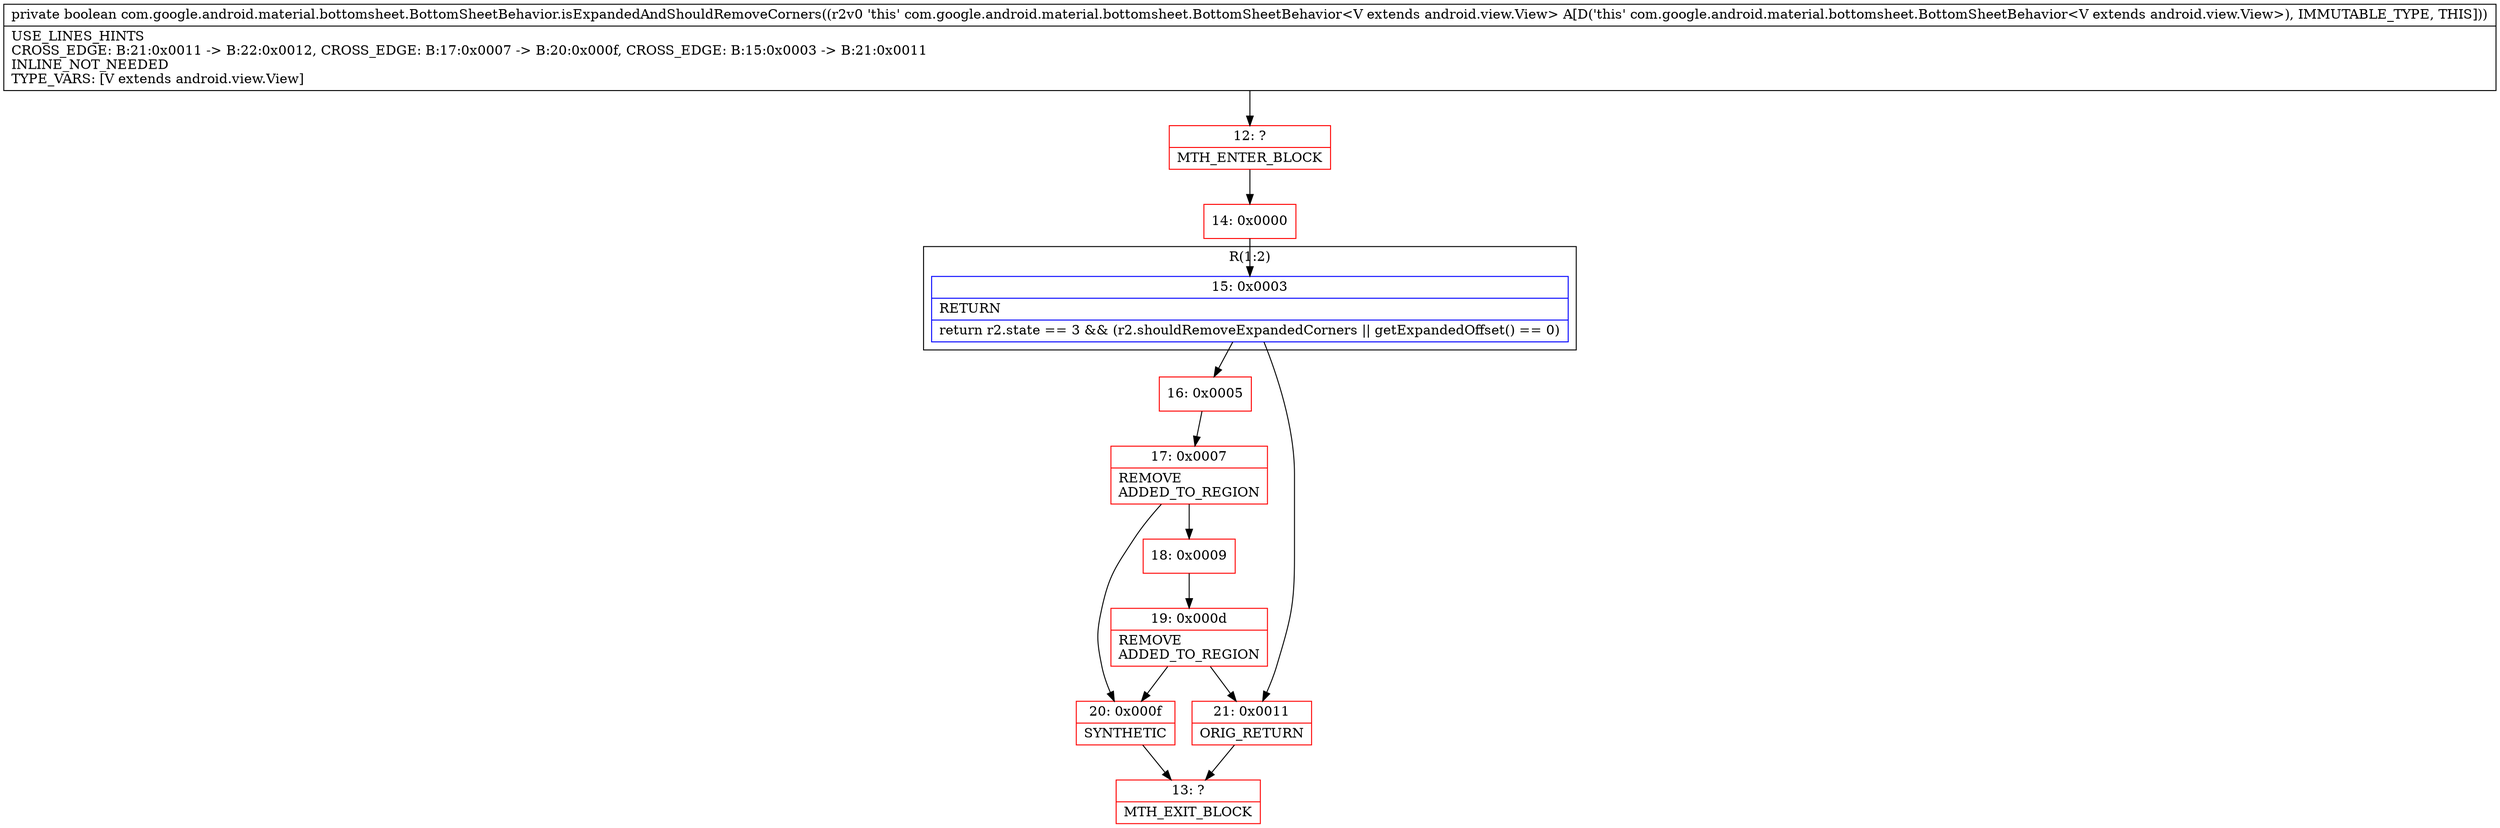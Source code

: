 digraph "CFG forcom.google.android.material.bottomsheet.BottomSheetBehavior.isExpandedAndShouldRemoveCorners()Z" {
subgraph cluster_Region_1345528130 {
label = "R(1:2)";
node [shape=record,color=blue];
Node_15 [shape=record,label="{15\:\ 0x0003|RETURN\l|return r2.state == 3 && (r2.shouldRemoveExpandedCorners \|\| getExpandedOffset() == 0)\l}"];
}
Node_12 [shape=record,color=red,label="{12\:\ ?|MTH_ENTER_BLOCK\l}"];
Node_14 [shape=record,color=red,label="{14\:\ 0x0000}"];
Node_16 [shape=record,color=red,label="{16\:\ 0x0005}"];
Node_17 [shape=record,color=red,label="{17\:\ 0x0007|REMOVE\lADDED_TO_REGION\l}"];
Node_18 [shape=record,color=red,label="{18\:\ 0x0009}"];
Node_19 [shape=record,color=red,label="{19\:\ 0x000d|REMOVE\lADDED_TO_REGION\l}"];
Node_20 [shape=record,color=red,label="{20\:\ 0x000f|SYNTHETIC\l}"];
Node_13 [shape=record,color=red,label="{13\:\ ?|MTH_EXIT_BLOCK\l}"];
Node_21 [shape=record,color=red,label="{21\:\ 0x0011|ORIG_RETURN\l}"];
MethodNode[shape=record,label="{private boolean com.google.android.material.bottomsheet.BottomSheetBehavior.isExpandedAndShouldRemoveCorners((r2v0 'this' com.google.android.material.bottomsheet.BottomSheetBehavior\<V extends android.view.View\> A[D('this' com.google.android.material.bottomsheet.BottomSheetBehavior\<V extends android.view.View\>), IMMUTABLE_TYPE, THIS]))  | USE_LINES_HINTS\lCROSS_EDGE: B:21:0x0011 \-\> B:22:0x0012, CROSS_EDGE: B:17:0x0007 \-\> B:20:0x000f, CROSS_EDGE: B:15:0x0003 \-\> B:21:0x0011\lINLINE_NOT_NEEDED\lTYPE_VARS: [V extends android.view.View]\l}"];
MethodNode -> Node_12;Node_15 -> Node_16;
Node_15 -> Node_21;
Node_12 -> Node_14;
Node_14 -> Node_15;
Node_16 -> Node_17;
Node_17 -> Node_18;
Node_17 -> Node_20;
Node_18 -> Node_19;
Node_19 -> Node_20;
Node_19 -> Node_21;
Node_20 -> Node_13;
Node_21 -> Node_13;
}

